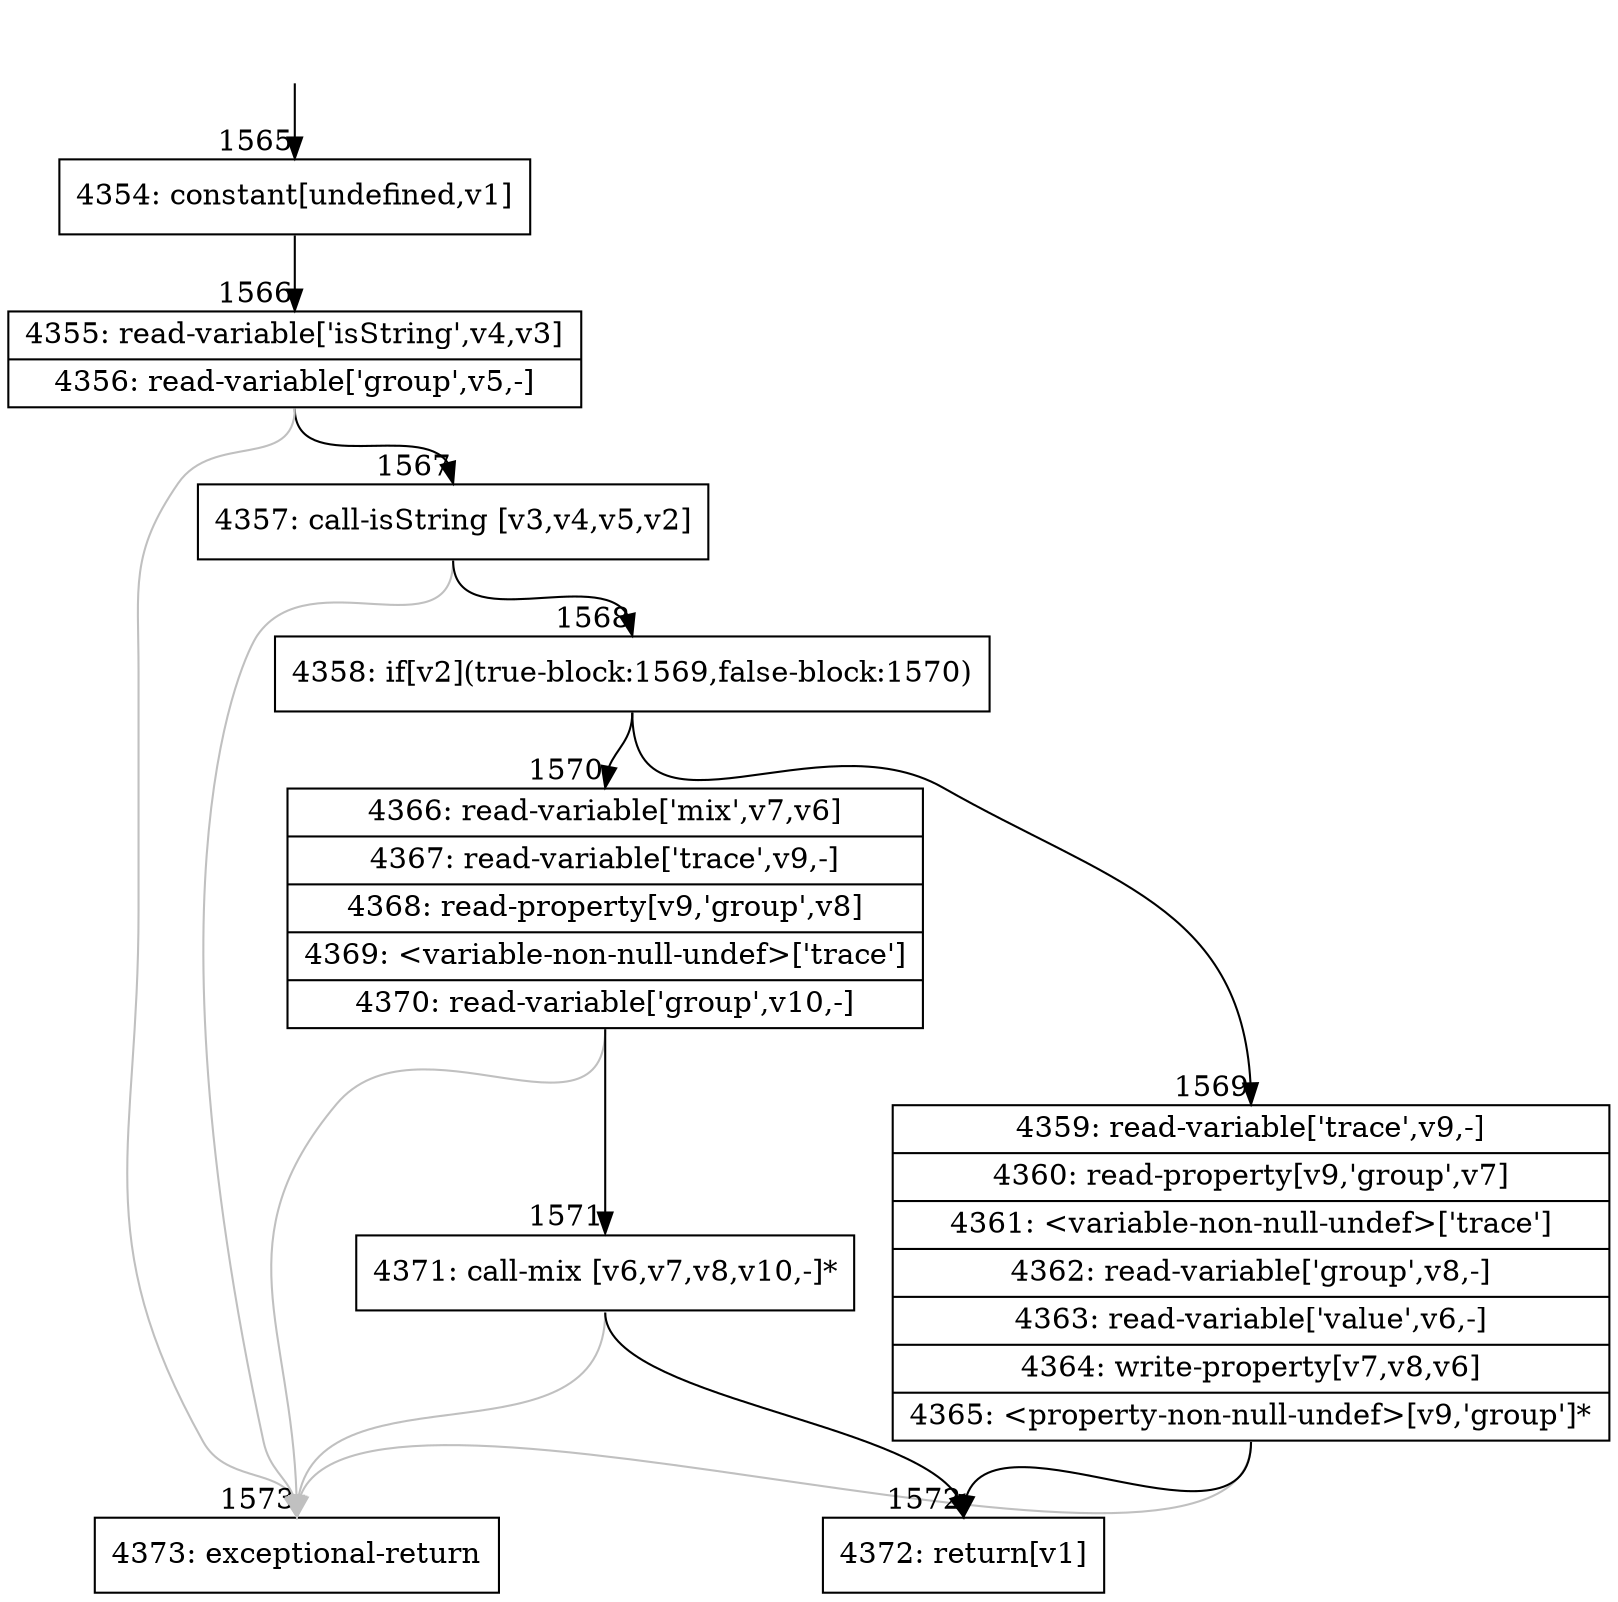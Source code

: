 digraph {
rankdir="TD"
BB_entry104[shape=none,label=""];
BB_entry104 -> BB1565 [tailport=s, headport=n, headlabel="    1565"]
BB1565 [shape=record label="{4354: constant[undefined,v1]}" ] 
BB1565 -> BB1566 [tailport=s, headport=n, headlabel="      1566"]
BB1566 [shape=record label="{4355: read-variable['isString',v4,v3]|4356: read-variable['group',v5,-]}" ] 
BB1566 -> BB1567 [tailport=s, headport=n, headlabel="      1567"]
BB1566 -> BB1573 [tailport=s, headport=n, color=gray, headlabel="      1573"]
BB1567 [shape=record label="{4357: call-isString [v3,v4,v5,v2]}" ] 
BB1567 -> BB1568 [tailport=s, headport=n, headlabel="      1568"]
BB1567 -> BB1573 [tailport=s, headport=n, color=gray]
BB1568 [shape=record label="{4358: if[v2](true-block:1569,false-block:1570)}" ] 
BB1568 -> BB1569 [tailport=s, headport=n, headlabel="      1569"]
BB1568 -> BB1570 [tailport=s, headport=n, headlabel="      1570"]
BB1569 [shape=record label="{4359: read-variable['trace',v9,-]|4360: read-property[v9,'group',v7]|4361: \<variable-non-null-undef\>['trace']|4362: read-variable['group',v8,-]|4363: read-variable['value',v6,-]|4364: write-property[v7,v8,v6]|4365: \<property-non-null-undef\>[v9,'group']*}" ] 
BB1569 -> BB1572 [tailport=s, headport=n, headlabel="      1572"]
BB1569 -> BB1573 [tailport=s, headport=n, color=gray]
BB1570 [shape=record label="{4366: read-variable['mix',v7,v6]|4367: read-variable['trace',v9,-]|4368: read-property[v9,'group',v8]|4369: \<variable-non-null-undef\>['trace']|4370: read-variable['group',v10,-]}" ] 
BB1570 -> BB1571 [tailport=s, headport=n, headlabel="      1571"]
BB1570 -> BB1573 [tailport=s, headport=n, color=gray]
BB1571 [shape=record label="{4371: call-mix [v6,v7,v8,v10,-]*}" ] 
BB1571 -> BB1572 [tailport=s, headport=n]
BB1571 -> BB1573 [tailport=s, headport=n, color=gray]
BB1572 [shape=record label="{4372: return[v1]}" ] 
BB1573 [shape=record label="{4373: exceptional-return}" ] 
//#$~ 1783
}
